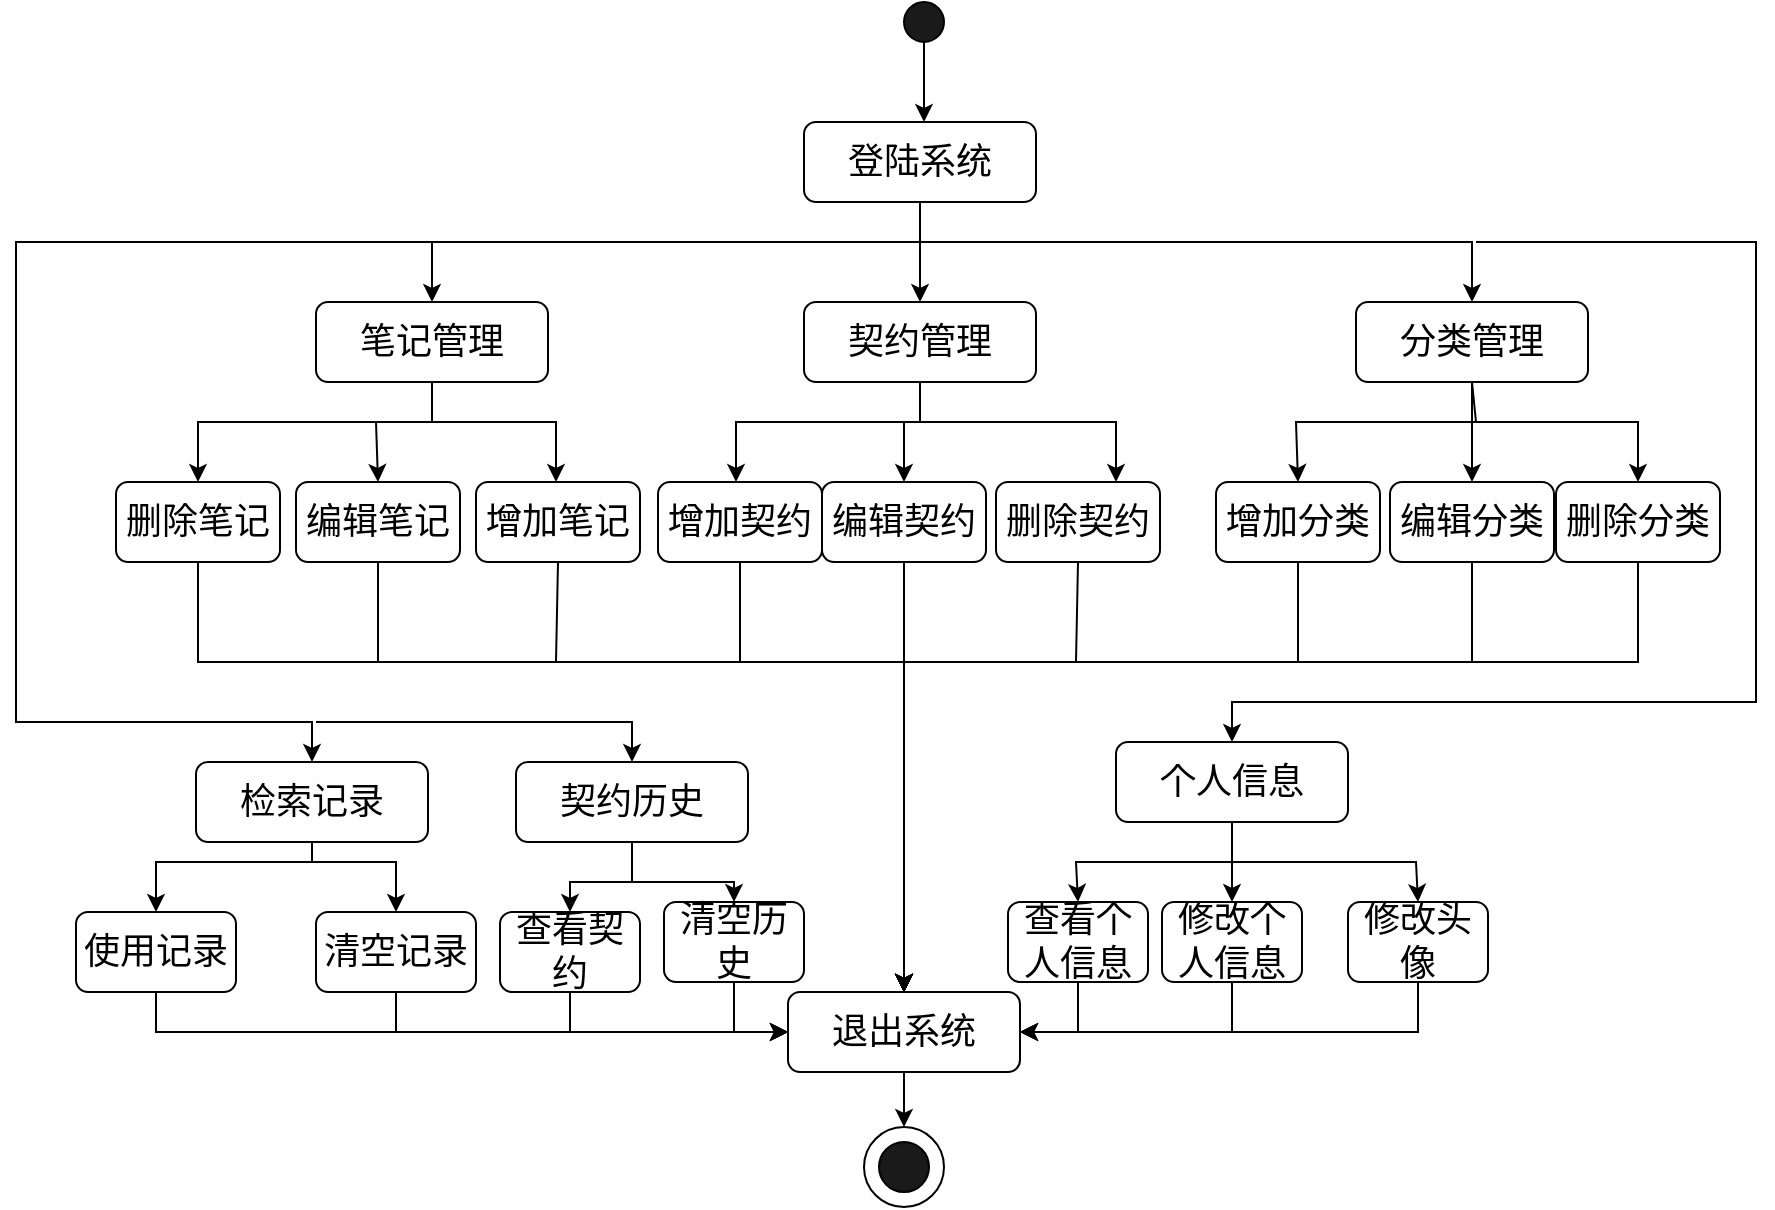 <mxfile version="20.3.0" type="device"><diagram id="nwJFTOgmaUKMLWNkvaeO" name="第 1 页"><mxGraphModel dx="2048" dy="754" grid="1" gridSize="10" guides="1" tooltips="1" connect="1" arrows="1" fold="1" page="1" pageScale="1" pageWidth="827" pageHeight="1169" math="0" shadow="0"><root><mxCell id="0"/><mxCell id="1" parent="0"/><mxCell id="1OEDzHhdnnYb9hLYJEpN-1" value="" style="edgeStyle=orthogonalEdgeStyle;rounded=0;orthogonalLoop=1;jettySize=auto;html=1;fontSize=18;fontFamily=Times New Roman;" parent="1" source="1OEDzHhdnnYb9hLYJEpN-2" edge="1"><mxGeometry relative="1" as="geometry"><mxPoint x="344" y="130" as="targetPoint"/></mxGeometry></mxCell><mxCell id="1OEDzHhdnnYb9hLYJEpN-2" value="" style="ellipse;whiteSpace=wrap;html=1;aspect=fixed;fillColor=#1A1A1A;fontSize=18;" parent="1" vertex="1"><mxGeometry x="334" y="70" width="20" height="20" as="geometry"/></mxCell><mxCell id="1OEDzHhdnnYb9hLYJEpN-3" value="登陆系统" style="rounded=1;whiteSpace=wrap;html=1;fillColor=#FFFFFF;fontSize=18;fontFamily=Times New Roman;" parent="1" vertex="1"><mxGeometry x="284" y="130" width="116" height="40" as="geometry"/></mxCell><mxCell id="1OEDzHhdnnYb9hLYJEpN-4" value="笔记管理" style="rounded=1;whiteSpace=wrap;html=1;fillColor=#FFFFFF;fontSize=18;fontFamily=Times New Roman;" parent="1" vertex="1"><mxGeometry x="40" y="220" width="116" height="40" as="geometry"/></mxCell><mxCell id="1OEDzHhdnnYb9hLYJEpN-5" value="契约管理" style="rounded=1;whiteSpace=wrap;html=1;fillColor=#FFFFFF;fontSize=18;fontFamily=Times New Roman;" parent="1" vertex="1"><mxGeometry x="284" y="220" width="116" height="40" as="geometry"/></mxCell><mxCell id="1OEDzHhdnnYb9hLYJEpN-6" value="分类管理" style="rounded=1;whiteSpace=wrap;html=1;fillColor=#FFFFFF;fontSize=18;fontFamily=Times New Roman;" parent="1" vertex="1"><mxGeometry x="560" y="220" width="116" height="40" as="geometry"/></mxCell><mxCell id="1OEDzHhdnnYb9hLYJEpN-7" value="" style="endArrow=classic;html=1;rounded=0;exitX=0.5;exitY=1;exitDx=0;exitDy=0;entryX=0.5;entryY=0;entryDx=0;entryDy=0;fontSize=18;fontFamily=Times New Roman;" parent="1" source="1OEDzHhdnnYb9hLYJEpN-3" target="1OEDzHhdnnYb9hLYJEpN-4" edge="1"><mxGeometry width="50" height="50" relative="1" as="geometry"><mxPoint x="390" y="360" as="sourcePoint"/><mxPoint x="440" y="310" as="targetPoint"/><Array as="points"><mxPoint x="342" y="190"/><mxPoint x="98" y="190"/></Array></mxGeometry></mxCell><mxCell id="1OEDzHhdnnYb9hLYJEpN-8" value="" style="endArrow=classic;html=1;rounded=0;exitX=0.5;exitY=1;exitDx=0;exitDy=0;entryX=0.5;entryY=0;entryDx=0;entryDy=0;fontSize=18;fontFamily=Times New Roman;" parent="1" source="1OEDzHhdnnYb9hLYJEpN-3" target="1OEDzHhdnnYb9hLYJEpN-5" edge="1"><mxGeometry width="50" height="50" relative="1" as="geometry"><mxPoint x="390" y="360" as="sourcePoint"/><mxPoint x="440" y="310" as="targetPoint"/></mxGeometry></mxCell><mxCell id="1OEDzHhdnnYb9hLYJEpN-9" value="" style="endArrow=classic;html=1;rounded=0;exitX=0.5;exitY=1;exitDx=0;exitDy=0;entryX=0.5;entryY=0;entryDx=0;entryDy=0;fontSize=18;fontFamily=Times New Roman;" parent="1" source="1OEDzHhdnnYb9hLYJEpN-3" target="1OEDzHhdnnYb9hLYJEpN-6" edge="1"><mxGeometry width="50" height="50" relative="1" as="geometry"><mxPoint x="390" y="360" as="sourcePoint"/><mxPoint x="440" y="310" as="targetPoint"/><Array as="points"><mxPoint x="342" y="190"/><mxPoint x="618" y="190"/></Array></mxGeometry></mxCell><mxCell id="1OEDzHhdnnYb9hLYJEpN-10" value="增加契约" style="rounded=1;whiteSpace=wrap;html=1;fillColor=#FFFFFF;fontSize=18;fontFamily=Times New Roman;" parent="1" vertex="1"><mxGeometry x="211" y="310" width="82" height="40" as="geometry"/></mxCell><mxCell id="1OEDzHhdnnYb9hLYJEpN-11" value="编辑契约" style="rounded=1;whiteSpace=wrap;html=1;fillColor=#FFFFFF;fontSize=18;fontFamily=Times New Roman;" parent="1" vertex="1"><mxGeometry x="293" y="310" width="82" height="40" as="geometry"/></mxCell><mxCell id="1OEDzHhdnnYb9hLYJEpN-12" value="删除契约" style="rounded=1;whiteSpace=wrap;html=1;fillColor=#FFFFFF;fontSize=18;fontFamily=Times New Roman;" parent="1" vertex="1"><mxGeometry x="380" y="310" width="82" height="40" as="geometry"/></mxCell><mxCell id="1OEDzHhdnnYb9hLYJEpN-13" value="编辑笔记" style="rounded=1;whiteSpace=wrap;html=1;fillColor=#FFFFFF;fontSize=18;fontFamily=Times New Roman;" parent="1" vertex="1"><mxGeometry x="30" y="310" width="82" height="40" as="geometry"/></mxCell><mxCell id="1OEDzHhdnnYb9hLYJEpN-14" value="增加笔记" style="rounded=1;whiteSpace=wrap;html=1;fillColor=#FFFFFF;fontSize=18;fontFamily=Times New Roman;" parent="1" vertex="1"><mxGeometry x="120" y="310" width="82" height="40" as="geometry"/></mxCell><mxCell id="1OEDzHhdnnYb9hLYJEpN-15" value="增加分类" style="rounded=1;whiteSpace=wrap;html=1;fillColor=#FFFFFF;fontSize=18;fontFamily=Times New Roman;" parent="1" vertex="1"><mxGeometry x="490" y="310" width="82" height="40" as="geometry"/></mxCell><mxCell id="1OEDzHhdnnYb9hLYJEpN-16" value="编辑分类" style="rounded=1;whiteSpace=wrap;html=1;fillColor=#FFFFFF;fontSize=18;fontFamily=Times New Roman;" parent="1" vertex="1"><mxGeometry x="577" y="310" width="82" height="40" as="geometry"/></mxCell><mxCell id="1OEDzHhdnnYb9hLYJEpN-17" value="删除分类" style="rounded=1;whiteSpace=wrap;html=1;fillColor=#FFFFFF;fontSize=18;fontFamily=Times New Roman;" parent="1" vertex="1"><mxGeometry x="660" y="310" width="82" height="40" as="geometry"/></mxCell><mxCell id="1OEDzHhdnnYb9hLYJEpN-18" value="" style="endArrow=classic;html=1;rounded=0;exitX=0.5;exitY=1;exitDx=0;exitDy=0;entryX=0.5;entryY=0;entryDx=0;entryDy=0;fontSize=18;fontFamily=Times New Roman;" parent="1" source="1OEDzHhdnnYb9hLYJEpN-4" edge="1"><mxGeometry width="50" height="50" relative="1" as="geometry"><mxPoint x="390" y="360" as="sourcePoint"/><mxPoint x="-19" y="310" as="targetPoint"/><Array as="points"><mxPoint x="98" y="280"/><mxPoint x="-19" y="280"/></Array></mxGeometry></mxCell><mxCell id="1OEDzHhdnnYb9hLYJEpN-19" value="" style="endArrow=classic;html=1;rounded=0;entryX=0.5;entryY=0;entryDx=0;entryDy=0;fontSize=18;fontFamily=Times New Roman;" parent="1" target="1OEDzHhdnnYb9hLYJEpN-13" edge="1"><mxGeometry width="50" height="50" relative="1" as="geometry"><mxPoint x="70" y="280" as="sourcePoint"/><mxPoint x="440" y="310" as="targetPoint"/></mxGeometry></mxCell><mxCell id="1OEDzHhdnnYb9hLYJEpN-20" value="" style="endArrow=classic;html=1;rounded=0;exitX=0.5;exitY=1;exitDx=0;exitDy=0;fontSize=18;fontFamily=Times New Roman;" parent="1" source="1OEDzHhdnnYb9hLYJEpN-4" edge="1"><mxGeometry width="50" height="50" relative="1" as="geometry"><mxPoint x="390" y="360" as="sourcePoint"/><mxPoint x="160" y="310" as="targetPoint"/><Array as="points"><mxPoint x="98" y="280"/><mxPoint x="160" y="280"/></Array></mxGeometry></mxCell><mxCell id="1OEDzHhdnnYb9hLYJEpN-21" value="" style="endArrow=classic;html=1;rounded=0;exitX=0.5;exitY=1;exitDx=0;exitDy=0;fontSize=18;fontFamily=Times New Roman;" parent="1" source="1OEDzHhdnnYb9hLYJEpN-5" edge="1"><mxGeometry width="50" height="50" relative="1" as="geometry"><mxPoint x="390" y="360" as="sourcePoint"/><mxPoint x="250" y="310" as="targetPoint"/><Array as="points"><mxPoint x="342" y="280"/><mxPoint x="250" y="280"/></Array></mxGeometry></mxCell><mxCell id="1OEDzHhdnnYb9hLYJEpN-22" value="" style="endArrow=classic;html=1;rounded=0;entryX=0.5;entryY=0;entryDx=0;entryDy=0;fontSize=18;fontFamily=Times New Roman;" parent="1" target="1OEDzHhdnnYb9hLYJEpN-11" edge="1"><mxGeometry width="50" height="50" relative="1" as="geometry"><mxPoint x="334" y="280" as="sourcePoint"/><mxPoint x="440" y="310" as="targetPoint"/></mxGeometry></mxCell><mxCell id="1OEDzHhdnnYb9hLYJEpN-23" value="" style="endArrow=classic;html=1;rounded=0;exitX=0.5;exitY=1;exitDx=0;exitDy=0;fontSize=18;fontFamily=Times New Roman;" parent="1" source="1OEDzHhdnnYb9hLYJEpN-5" edge="1"><mxGeometry width="50" height="50" relative="1" as="geometry"><mxPoint x="390" y="360" as="sourcePoint"/><mxPoint x="440" y="310" as="targetPoint"/><Array as="points"><mxPoint x="342" y="280"/><mxPoint x="440" y="280"/></Array></mxGeometry></mxCell><mxCell id="1OEDzHhdnnYb9hLYJEpN-24" value="" style="endArrow=classic;html=1;rounded=0;exitX=0.5;exitY=1;exitDx=0;exitDy=0;entryX=0.5;entryY=0;entryDx=0;entryDy=0;fontSize=18;fontFamily=Times New Roman;" parent="1" source="1OEDzHhdnnYb9hLYJEpN-6" target="1OEDzHhdnnYb9hLYJEpN-15" edge="1"><mxGeometry width="50" height="50" relative="1" as="geometry"><mxPoint x="390" y="360" as="sourcePoint"/><mxPoint x="440" y="310" as="targetPoint"/><Array as="points"><mxPoint x="620" y="280"/><mxPoint x="530" y="280"/></Array></mxGeometry></mxCell><mxCell id="1OEDzHhdnnYb9hLYJEpN-25" value="" style="endArrow=classic;html=1;rounded=0;exitX=0.5;exitY=1;exitDx=0;exitDy=0;entryX=0.5;entryY=0;entryDx=0;entryDy=0;fontSize=18;fontFamily=Times New Roman;" parent="1" source="1OEDzHhdnnYb9hLYJEpN-6" target="1OEDzHhdnnYb9hLYJEpN-16" edge="1"><mxGeometry width="50" height="50" relative="1" as="geometry"><mxPoint x="390" y="360" as="sourcePoint"/><mxPoint x="440" y="310" as="targetPoint"/></mxGeometry></mxCell><mxCell id="1OEDzHhdnnYb9hLYJEpN-26" value="" style="endArrow=classic;html=1;rounded=0;exitX=0.5;exitY=1;exitDx=0;exitDy=0;entryX=0.5;entryY=0;entryDx=0;entryDy=0;fontSize=18;fontFamily=Times New Roman;" parent="1" source="1OEDzHhdnnYb9hLYJEpN-6" target="1OEDzHhdnnYb9hLYJEpN-17" edge="1"><mxGeometry width="50" height="50" relative="1" as="geometry"><mxPoint x="390" y="360" as="sourcePoint"/><mxPoint x="440" y="310" as="targetPoint"/><Array as="points"><mxPoint x="618" y="280"/><mxPoint x="701" y="280"/></Array></mxGeometry></mxCell><mxCell id="1OEDzHhdnnYb9hLYJEpN-27" value="退出系统" style="rounded=1;whiteSpace=wrap;html=1;fillColor=#FFFFFF;fontSize=18;fontFamily=Times New Roman;" parent="1" vertex="1"><mxGeometry x="276" y="565" width="116" height="40" as="geometry"/></mxCell><mxCell id="1OEDzHhdnnYb9hLYJEpN-28" value="" style="ellipse;whiteSpace=wrap;html=1;aspect=fixed;fillColor=#FFFFFF;fontSize=18;fontFamily=Times New Roman;" parent="1" vertex="1"><mxGeometry x="314" y="632.5" width="40" height="40" as="geometry"/></mxCell><mxCell id="1OEDzHhdnnYb9hLYJEpN-29" value="" style="ellipse;whiteSpace=wrap;html=1;aspect=fixed;fillColor=#1A1A1A;fontSize=18;fontFamily=Times New Roman;" parent="1" vertex="1"><mxGeometry x="321.5" y="640" width="25" height="25" as="geometry"/></mxCell><mxCell id="1OEDzHhdnnYb9hLYJEpN-30" value="" style="endArrow=classic;html=1;rounded=0;exitX=0.5;exitY=1;exitDx=0;exitDy=0;entryX=0.5;entryY=0;entryDx=0;entryDy=0;fontSize=18;fontFamily=Times New Roman;" parent="1" source="1OEDzHhdnnYb9hLYJEpN-27" target="1OEDzHhdnnYb9hLYJEpN-28" edge="1"><mxGeometry width="50" height="50" relative="1" as="geometry"><mxPoint x="390" y="360" as="sourcePoint"/><mxPoint x="440" y="310" as="targetPoint"/></mxGeometry></mxCell><mxCell id="1OEDzHhdnnYb9hLYJEpN-31" value="" style="endArrow=classic;html=1;rounded=0;exitX=0.5;exitY=1;exitDx=0;exitDy=0;entryX=0.5;entryY=0;entryDx=0;entryDy=0;fontSize=18;fontFamily=Times New Roman;" parent="1" source="1OEDzHhdnnYb9hLYJEpN-11" target="1OEDzHhdnnYb9hLYJEpN-27" edge="1"><mxGeometry width="50" height="50" relative="1" as="geometry"><mxPoint x="390" y="360" as="sourcePoint"/><mxPoint x="440" y="310" as="targetPoint"/></mxGeometry></mxCell><mxCell id="1OEDzHhdnnYb9hLYJEpN-32" value="" style="endArrow=classic;html=1;rounded=0;exitX=0.5;exitY=1;exitDx=0;exitDy=0;entryX=0.5;entryY=0;entryDx=0;entryDy=0;fontSize=18;fontFamily=Times New Roman;" parent="1" source="1OEDzHhdnnYb9hLYJEpN-10" target="1OEDzHhdnnYb9hLYJEpN-27" edge="1"><mxGeometry width="50" height="50" relative="1" as="geometry"><mxPoint x="390" y="360" as="sourcePoint"/><mxPoint x="440" y="310" as="targetPoint"/><Array as="points"><mxPoint x="252" y="400"/><mxPoint x="334" y="400"/></Array></mxGeometry></mxCell><mxCell id="1OEDzHhdnnYb9hLYJEpN-33" value="" style="endArrow=classic;html=1;rounded=0;exitX=0.5;exitY=1;exitDx=0;exitDy=0;entryX=0.5;entryY=0;entryDx=0;entryDy=0;fontSize=18;fontFamily=Times New Roman;" parent="1" source="1OEDzHhdnnYb9hLYJEpN-12" target="1OEDzHhdnnYb9hLYJEpN-27" edge="1"><mxGeometry width="50" height="50" relative="1" as="geometry"><mxPoint x="390" y="360" as="sourcePoint"/><mxPoint x="440" y="310" as="targetPoint"/><Array as="points"><mxPoint x="420" y="400"/><mxPoint x="334" y="400"/></Array></mxGeometry></mxCell><mxCell id="1OEDzHhdnnYb9hLYJEpN-34" value="" style="endArrow=classic;html=1;rounded=0;exitX=0.5;exitY=1;exitDx=0;exitDy=0;entryX=0.5;entryY=0;entryDx=0;entryDy=0;fontSize=18;fontFamily=Times New Roman;" parent="1" source="1OEDzHhdnnYb9hLYJEpN-14" target="1OEDzHhdnnYb9hLYJEpN-27" edge="1"><mxGeometry width="50" height="50" relative="1" as="geometry"><mxPoint x="390" y="360" as="sourcePoint"/><mxPoint x="440" y="310" as="targetPoint"/><Array as="points"><mxPoint x="160" y="400"/><mxPoint x="334" y="400"/></Array></mxGeometry></mxCell><mxCell id="1OEDzHhdnnYb9hLYJEpN-35" value="" style="endArrow=classic;html=1;rounded=0;exitX=0.5;exitY=1;exitDx=0;exitDy=0;entryX=0.5;entryY=0;entryDx=0;entryDy=0;fontSize=18;fontFamily=Times New Roman;" parent="1" source="1OEDzHhdnnYb9hLYJEpN-13" target="1OEDzHhdnnYb9hLYJEpN-27" edge="1"><mxGeometry width="50" height="50" relative="1" as="geometry"><mxPoint x="390" y="360" as="sourcePoint"/><mxPoint x="440" y="310" as="targetPoint"/><Array as="points"><mxPoint x="71" y="400"/><mxPoint x="334" y="400"/></Array></mxGeometry></mxCell><mxCell id="1OEDzHhdnnYb9hLYJEpN-36" value="" style="endArrow=classic;html=1;rounded=0;exitX=0.5;exitY=1;exitDx=0;exitDy=0;entryX=0.5;entryY=0;entryDx=0;entryDy=0;fontSize=18;fontFamily=Times New Roman;" parent="1" target="1OEDzHhdnnYb9hLYJEpN-27" edge="1"><mxGeometry width="50" height="50" relative="1" as="geometry"><mxPoint x="-19" y="350" as="sourcePoint"/><mxPoint x="440" y="310" as="targetPoint"/><Array as="points"><mxPoint x="-19" y="400"/><mxPoint x="334" y="400"/></Array></mxGeometry></mxCell><mxCell id="1OEDzHhdnnYb9hLYJEpN-37" value="" style="endArrow=classic;html=1;rounded=0;exitX=0.5;exitY=1;exitDx=0;exitDy=0;fontSize=18;fontFamily=Times New Roman;" parent="1" source="1OEDzHhdnnYb9hLYJEpN-15" target="1OEDzHhdnnYb9hLYJEpN-27" edge="1"><mxGeometry width="50" height="50" relative="1" as="geometry"><mxPoint x="390" y="360" as="sourcePoint"/><mxPoint x="340" y="480" as="targetPoint"/><Array as="points"><mxPoint x="531" y="400"/><mxPoint x="334" y="400"/></Array></mxGeometry></mxCell><mxCell id="1OEDzHhdnnYb9hLYJEpN-38" value="" style="endArrow=classic;html=1;rounded=0;exitX=0.5;exitY=1;exitDx=0;exitDy=0;entryX=0.5;entryY=0;entryDx=0;entryDy=0;fontSize=18;fontFamily=Times New Roman;" parent="1" source="1OEDzHhdnnYb9hLYJEpN-16" target="1OEDzHhdnnYb9hLYJEpN-27" edge="1"><mxGeometry width="50" height="50" relative="1" as="geometry"><mxPoint x="390" y="360" as="sourcePoint"/><mxPoint x="440" y="310" as="targetPoint"/><Array as="points"><mxPoint x="618" y="400"/><mxPoint x="334" y="400"/></Array></mxGeometry></mxCell><mxCell id="1OEDzHhdnnYb9hLYJEpN-39" value="" style="endArrow=classic;html=1;rounded=0;exitX=0.5;exitY=1;exitDx=0;exitDy=0;entryX=0.5;entryY=0;entryDx=0;entryDy=0;fontSize=18;fontFamily=Times New Roman;" parent="1" source="1OEDzHhdnnYb9hLYJEpN-17" target="1OEDzHhdnnYb9hLYJEpN-27" edge="1"><mxGeometry width="50" height="50" relative="1" as="geometry"><mxPoint x="390" y="360" as="sourcePoint"/><mxPoint x="440" y="310" as="targetPoint"/><Array as="points"><mxPoint x="701" y="400"/><mxPoint x="334" y="400"/></Array></mxGeometry></mxCell><mxCell id="1OEDzHhdnnYb9hLYJEpN-40" value="删除笔记" style="rounded=1;whiteSpace=wrap;html=1;fillColor=#FFFFFF;fontSize=18;fontFamily=Times New Roman;" parent="1" vertex="1"><mxGeometry x="-60" y="310" width="82" height="40" as="geometry"/></mxCell><mxCell id="1OEDzHhdnnYb9hLYJEpN-41" value="检索记录" style="rounded=1;whiteSpace=wrap;html=1;fillColor=#FFFFFF;fontSize=18;fontFamily=Times New Roman;" parent="1" vertex="1"><mxGeometry x="-20" y="450" width="116" height="40" as="geometry"/></mxCell><mxCell id="1OEDzHhdnnYb9hLYJEpN-60" value="" style="edgeStyle=orthogonalEdgeStyle;rounded=0;orthogonalLoop=1;jettySize=auto;html=1;fontSize=18;fontFamily=Times New Roman;" parent="1" source="1OEDzHhdnnYb9hLYJEpN-42" target="1OEDzHhdnnYb9hLYJEpN-53" edge="1"><mxGeometry relative="1" as="geometry"/></mxCell><mxCell id="1OEDzHhdnnYb9hLYJEpN-42" value="契约历史" style="rounded=1;whiteSpace=wrap;html=1;fillColor=#FFFFFF;fontSize=18;fontFamily=Times New Roman;" parent="1" vertex="1"><mxGeometry x="140" y="450" width="116" height="40" as="geometry"/></mxCell><mxCell id="1OEDzHhdnnYb9hLYJEpN-63" value="" style="edgeStyle=orthogonalEdgeStyle;rounded=0;orthogonalLoop=1;jettySize=auto;html=1;fontSize=18;fontFamily=Times New Roman;" parent="1" source="1OEDzHhdnnYb9hLYJEpN-43" target="1OEDzHhdnnYb9hLYJEpN-55" edge="1"><mxGeometry relative="1" as="geometry"/></mxCell><mxCell id="1OEDzHhdnnYb9hLYJEpN-43" value="个人信息" style="rounded=1;whiteSpace=wrap;html=1;fillColor=#FFFFFF;fontSize=18;fontFamily=Times New Roman;" parent="1" vertex="1"><mxGeometry x="440" y="440" width="116" height="40" as="geometry"/></mxCell><mxCell id="1OEDzHhdnnYb9hLYJEpN-44" value="" style="endArrow=classic;html=1;rounded=0;entryX=0.5;entryY=0;entryDx=0;entryDy=0;fontSize=18;fontFamily=Times New Roman;" parent="1" target="1OEDzHhdnnYb9hLYJEpN-41" edge="1"><mxGeometry width="50" height="50" relative="1" as="geometry"><mxPoint x="100" y="190" as="sourcePoint"/><mxPoint x="360" y="340" as="targetPoint"/><Array as="points"><mxPoint x="-110" y="190"/><mxPoint x="-110" y="430"/><mxPoint x="38" y="430"/></Array></mxGeometry></mxCell><mxCell id="1OEDzHhdnnYb9hLYJEpN-45" value="" style="endArrow=classic;html=1;rounded=0;entryX=0.5;entryY=0;entryDx=0;entryDy=0;fontSize=18;fontFamily=Times New Roman;" parent="1" target="1OEDzHhdnnYb9hLYJEpN-42" edge="1"><mxGeometry width="50" height="50" relative="1" as="geometry"><mxPoint x="40" y="430" as="sourcePoint"/><mxPoint x="360" y="340" as="targetPoint"/><Array as="points"><mxPoint x="198" y="430"/></Array></mxGeometry></mxCell><mxCell id="1OEDzHhdnnYb9hLYJEpN-46" value="" style="endArrow=classic;html=1;rounded=0;entryX=0.5;entryY=0;entryDx=0;entryDy=0;fontSize=18;fontFamily=Times New Roman;" parent="1" target="1OEDzHhdnnYb9hLYJEpN-43" edge="1"><mxGeometry width="50" height="50" relative="1" as="geometry"><mxPoint x="620" y="190" as="sourcePoint"/><mxPoint x="360" y="340" as="targetPoint"/><Array as="points"><mxPoint x="760" y="190"/><mxPoint x="760" y="420"/><mxPoint x="498" y="420"/></Array></mxGeometry></mxCell><mxCell id="1OEDzHhdnnYb9hLYJEpN-49" value="使用记录" style="rounded=1;whiteSpace=wrap;html=1;fillColor=#FFFFFF;fontSize=18;fontFamily=Times New Roman;" parent="1" vertex="1"><mxGeometry x="-80" y="525" width="80" height="40" as="geometry"/></mxCell><mxCell id="1OEDzHhdnnYb9hLYJEpN-50" value="清空记录" style="rounded=1;whiteSpace=wrap;html=1;fillColor=#FFFFFF;fontSize=18;fontFamily=Times New Roman;" parent="1" vertex="1"><mxGeometry x="40" y="525" width="80" height="40" as="geometry"/></mxCell><mxCell id="1OEDzHhdnnYb9hLYJEpN-51" value="查看契约" style="rounded=1;whiteSpace=wrap;html=1;fillColor=#FFFFFF;fontSize=18;fontFamily=Times New Roman;" parent="1" vertex="1"><mxGeometry x="132" y="525" width="70" height="40" as="geometry"/></mxCell><mxCell id="1OEDzHhdnnYb9hLYJEpN-53" value="清空历史" style="rounded=1;whiteSpace=wrap;html=1;fillColor=#FFFFFF;fontSize=18;fontFamily=Times New Roman;" parent="1" vertex="1"><mxGeometry x="214" y="520" width="70" height="40" as="geometry"/></mxCell><mxCell id="1OEDzHhdnnYb9hLYJEpN-54" value="查看个人信息" style="rounded=1;whiteSpace=wrap;html=1;fillColor=#FFFFFF;fontSize=18;fontFamily=Times New Roman;" parent="1" vertex="1"><mxGeometry x="386" y="520" width="70" height="40" as="geometry"/></mxCell><mxCell id="1OEDzHhdnnYb9hLYJEpN-55" value="修改个人信息" style="rounded=1;whiteSpace=wrap;html=1;fillColor=#FFFFFF;fontSize=18;fontFamily=Times New Roman;" parent="1" vertex="1"><mxGeometry x="463" y="520" width="70" height="40" as="geometry"/></mxCell><mxCell id="1OEDzHhdnnYb9hLYJEpN-56" value="修改头像" style="rounded=1;whiteSpace=wrap;html=1;fillColor=#FFFFFF;fontSize=18;fontFamily=Times New Roman;" parent="1" vertex="1"><mxGeometry x="556" y="520" width="70" height="40" as="geometry"/></mxCell><mxCell id="1OEDzHhdnnYb9hLYJEpN-57" value="" style="endArrow=classic;html=1;rounded=0;exitX=0.5;exitY=1;exitDx=0;exitDy=0;entryX=0.5;entryY=0;entryDx=0;entryDy=0;fontSize=18;fontFamily=Times New Roman;" parent="1" source="1OEDzHhdnnYb9hLYJEpN-41" target="1OEDzHhdnnYb9hLYJEpN-49" edge="1"><mxGeometry width="50" height="50" relative="1" as="geometry"><mxPoint x="310" y="370" as="sourcePoint"/><mxPoint x="360" y="320" as="targetPoint"/><Array as="points"><mxPoint x="38" y="500"/><mxPoint x="-40" y="500"/></Array></mxGeometry></mxCell><mxCell id="1OEDzHhdnnYb9hLYJEpN-58" value="" style="endArrow=classic;html=1;rounded=0;exitX=0.5;exitY=1;exitDx=0;exitDy=0;entryX=0.5;entryY=0;entryDx=0;entryDy=0;fontSize=18;fontFamily=Times New Roman;" parent="1" source="1OEDzHhdnnYb9hLYJEpN-41" target="1OEDzHhdnnYb9hLYJEpN-50" edge="1"><mxGeometry width="50" height="50" relative="1" as="geometry"><mxPoint x="310" y="370" as="sourcePoint"/><mxPoint x="360" y="320" as="targetPoint"/><Array as="points"><mxPoint x="38" y="500"/><mxPoint x="80" y="500"/></Array></mxGeometry></mxCell><mxCell id="1OEDzHhdnnYb9hLYJEpN-62" value="" style="endArrow=classic;html=1;rounded=0;exitX=0.5;exitY=1;exitDx=0;exitDy=0;entryX=0.5;entryY=0;entryDx=0;entryDy=0;fontSize=18;fontFamily=Times New Roman;" parent="1" source="1OEDzHhdnnYb9hLYJEpN-42" target="1OEDzHhdnnYb9hLYJEpN-51" edge="1"><mxGeometry width="50" height="50" relative="1" as="geometry"><mxPoint x="310" y="370" as="sourcePoint"/><mxPoint x="360" y="320" as="targetPoint"/><Array as="points"><mxPoint x="198" y="510"/><mxPoint x="167" y="510"/></Array></mxGeometry></mxCell><mxCell id="1OEDzHhdnnYb9hLYJEpN-64" value="" style="endArrow=classic;html=1;rounded=0;exitX=0.5;exitY=1;exitDx=0;exitDy=0;entryX=0.5;entryY=0;entryDx=0;entryDy=0;fontSize=18;fontFamily=Times New Roman;" parent="1" source="1OEDzHhdnnYb9hLYJEpN-43" target="1OEDzHhdnnYb9hLYJEpN-56" edge="1"><mxGeometry width="50" height="50" relative="1" as="geometry"><mxPoint x="310" y="370" as="sourcePoint"/><mxPoint x="360" y="320" as="targetPoint"/><Array as="points"><mxPoint x="498" y="500"/><mxPoint x="590" y="500"/></Array></mxGeometry></mxCell><mxCell id="1OEDzHhdnnYb9hLYJEpN-65" value="" style="endArrow=classic;html=1;rounded=0;entryX=0.5;entryY=0;entryDx=0;entryDy=0;fontSize=18;fontFamily=Times New Roman;" parent="1" target="1OEDzHhdnnYb9hLYJEpN-54" edge="1"><mxGeometry width="50" height="50" relative="1" as="geometry"><mxPoint x="500" y="500" as="sourcePoint"/><mxPoint x="360" y="320" as="targetPoint"/><Array as="points"><mxPoint x="420" y="500"/></Array></mxGeometry></mxCell><mxCell id="1OEDzHhdnnYb9hLYJEpN-66" value="" style="endArrow=classic;html=1;rounded=0;exitX=0.5;exitY=1;exitDx=0;exitDy=0;entryX=0;entryY=0.5;entryDx=0;entryDy=0;fontSize=18;fontFamily=Times New Roman;" parent="1" source="1OEDzHhdnnYb9hLYJEpN-49" target="1OEDzHhdnnYb9hLYJEpN-27" edge="1"><mxGeometry width="50" height="50" relative="1" as="geometry"><mxPoint x="310" y="370" as="sourcePoint"/><mxPoint x="360" y="320" as="targetPoint"/><Array as="points"><mxPoint x="-40" y="585"/></Array></mxGeometry></mxCell><mxCell id="1OEDzHhdnnYb9hLYJEpN-68" value="" style="endArrow=classic;html=1;rounded=0;exitX=0.5;exitY=1;exitDx=0;exitDy=0;entryX=0;entryY=0.5;entryDx=0;entryDy=0;fontSize=18;fontFamily=Times New Roman;" parent="1" source="1OEDzHhdnnYb9hLYJEpN-50" target="1OEDzHhdnnYb9hLYJEpN-27" edge="1"><mxGeometry width="50" height="50" relative="1" as="geometry"><mxPoint x="310" y="370" as="sourcePoint"/><mxPoint x="360" y="320" as="targetPoint"/><Array as="points"><mxPoint x="80" y="585"/></Array></mxGeometry></mxCell><mxCell id="1OEDzHhdnnYb9hLYJEpN-69" value="" style="endArrow=classic;html=1;rounded=0;exitX=0.5;exitY=1;exitDx=0;exitDy=0;entryX=0;entryY=0.5;entryDx=0;entryDy=0;fontSize=18;fontFamily=Times New Roman;" parent="1" source="1OEDzHhdnnYb9hLYJEpN-51" target="1OEDzHhdnnYb9hLYJEpN-27" edge="1"><mxGeometry width="50" height="50" relative="1" as="geometry"><mxPoint x="170" y="580" as="sourcePoint"/><mxPoint x="270" y="580" as="targetPoint"/><Array as="points"><mxPoint x="167" y="585"/></Array></mxGeometry></mxCell><mxCell id="1OEDzHhdnnYb9hLYJEpN-70" value="" style="endArrow=classic;html=1;rounded=0;exitX=0.5;exitY=1;exitDx=0;exitDy=0;entryX=0;entryY=0.5;entryDx=0;entryDy=0;fontSize=18;fontFamily=Times New Roman;" parent="1" source="1OEDzHhdnnYb9hLYJEpN-53" target="1OEDzHhdnnYb9hLYJEpN-27" edge="1"><mxGeometry width="50" height="50" relative="1" as="geometry"><mxPoint x="310" y="370" as="sourcePoint"/><mxPoint x="360" y="320" as="targetPoint"/><Array as="points"><mxPoint x="249" y="585"/></Array></mxGeometry></mxCell><mxCell id="1OEDzHhdnnYb9hLYJEpN-71" value="" style="endArrow=classic;html=1;rounded=0;exitX=0.5;exitY=1;exitDx=0;exitDy=0;entryX=1;entryY=0.5;entryDx=0;entryDy=0;fontSize=18;fontFamily=Times New Roman;" parent="1" source="1OEDzHhdnnYb9hLYJEpN-54" target="1OEDzHhdnnYb9hLYJEpN-27" edge="1"><mxGeometry width="50" height="50" relative="1" as="geometry"><mxPoint x="310" y="370" as="sourcePoint"/><mxPoint x="360" y="320" as="targetPoint"/><Array as="points"><mxPoint x="421" y="585"/></Array></mxGeometry></mxCell><mxCell id="1OEDzHhdnnYb9hLYJEpN-72" value="" style="endArrow=classic;html=1;rounded=0;exitX=0.5;exitY=1;exitDx=0;exitDy=0;entryX=1;entryY=0.5;entryDx=0;entryDy=0;fontSize=18;fontFamily=Times New Roman;" parent="1" source="1OEDzHhdnnYb9hLYJEpN-56" target="1OEDzHhdnnYb9hLYJEpN-27" edge="1"><mxGeometry width="50" height="50" relative="1" as="geometry"><mxPoint x="310" y="370" as="sourcePoint"/><mxPoint x="360" y="320" as="targetPoint"/><Array as="points"><mxPoint x="591" y="585"/></Array></mxGeometry></mxCell><mxCell id="1OEDzHhdnnYb9hLYJEpN-73" value="" style="endArrow=classic;html=1;rounded=0;exitX=0.5;exitY=1;exitDx=0;exitDy=0;entryX=1;entryY=0.5;entryDx=0;entryDy=0;fontSize=18;fontFamily=Times New Roman;" parent="1" source="1OEDzHhdnnYb9hLYJEpN-55" target="1OEDzHhdnnYb9hLYJEpN-27" edge="1"><mxGeometry width="50" height="50" relative="1" as="geometry"><mxPoint x="310" y="370" as="sourcePoint"/><mxPoint x="360" y="320" as="targetPoint"/><Array as="points"><mxPoint x="498" y="585"/></Array></mxGeometry></mxCell></root></mxGraphModel></diagram></mxfile>